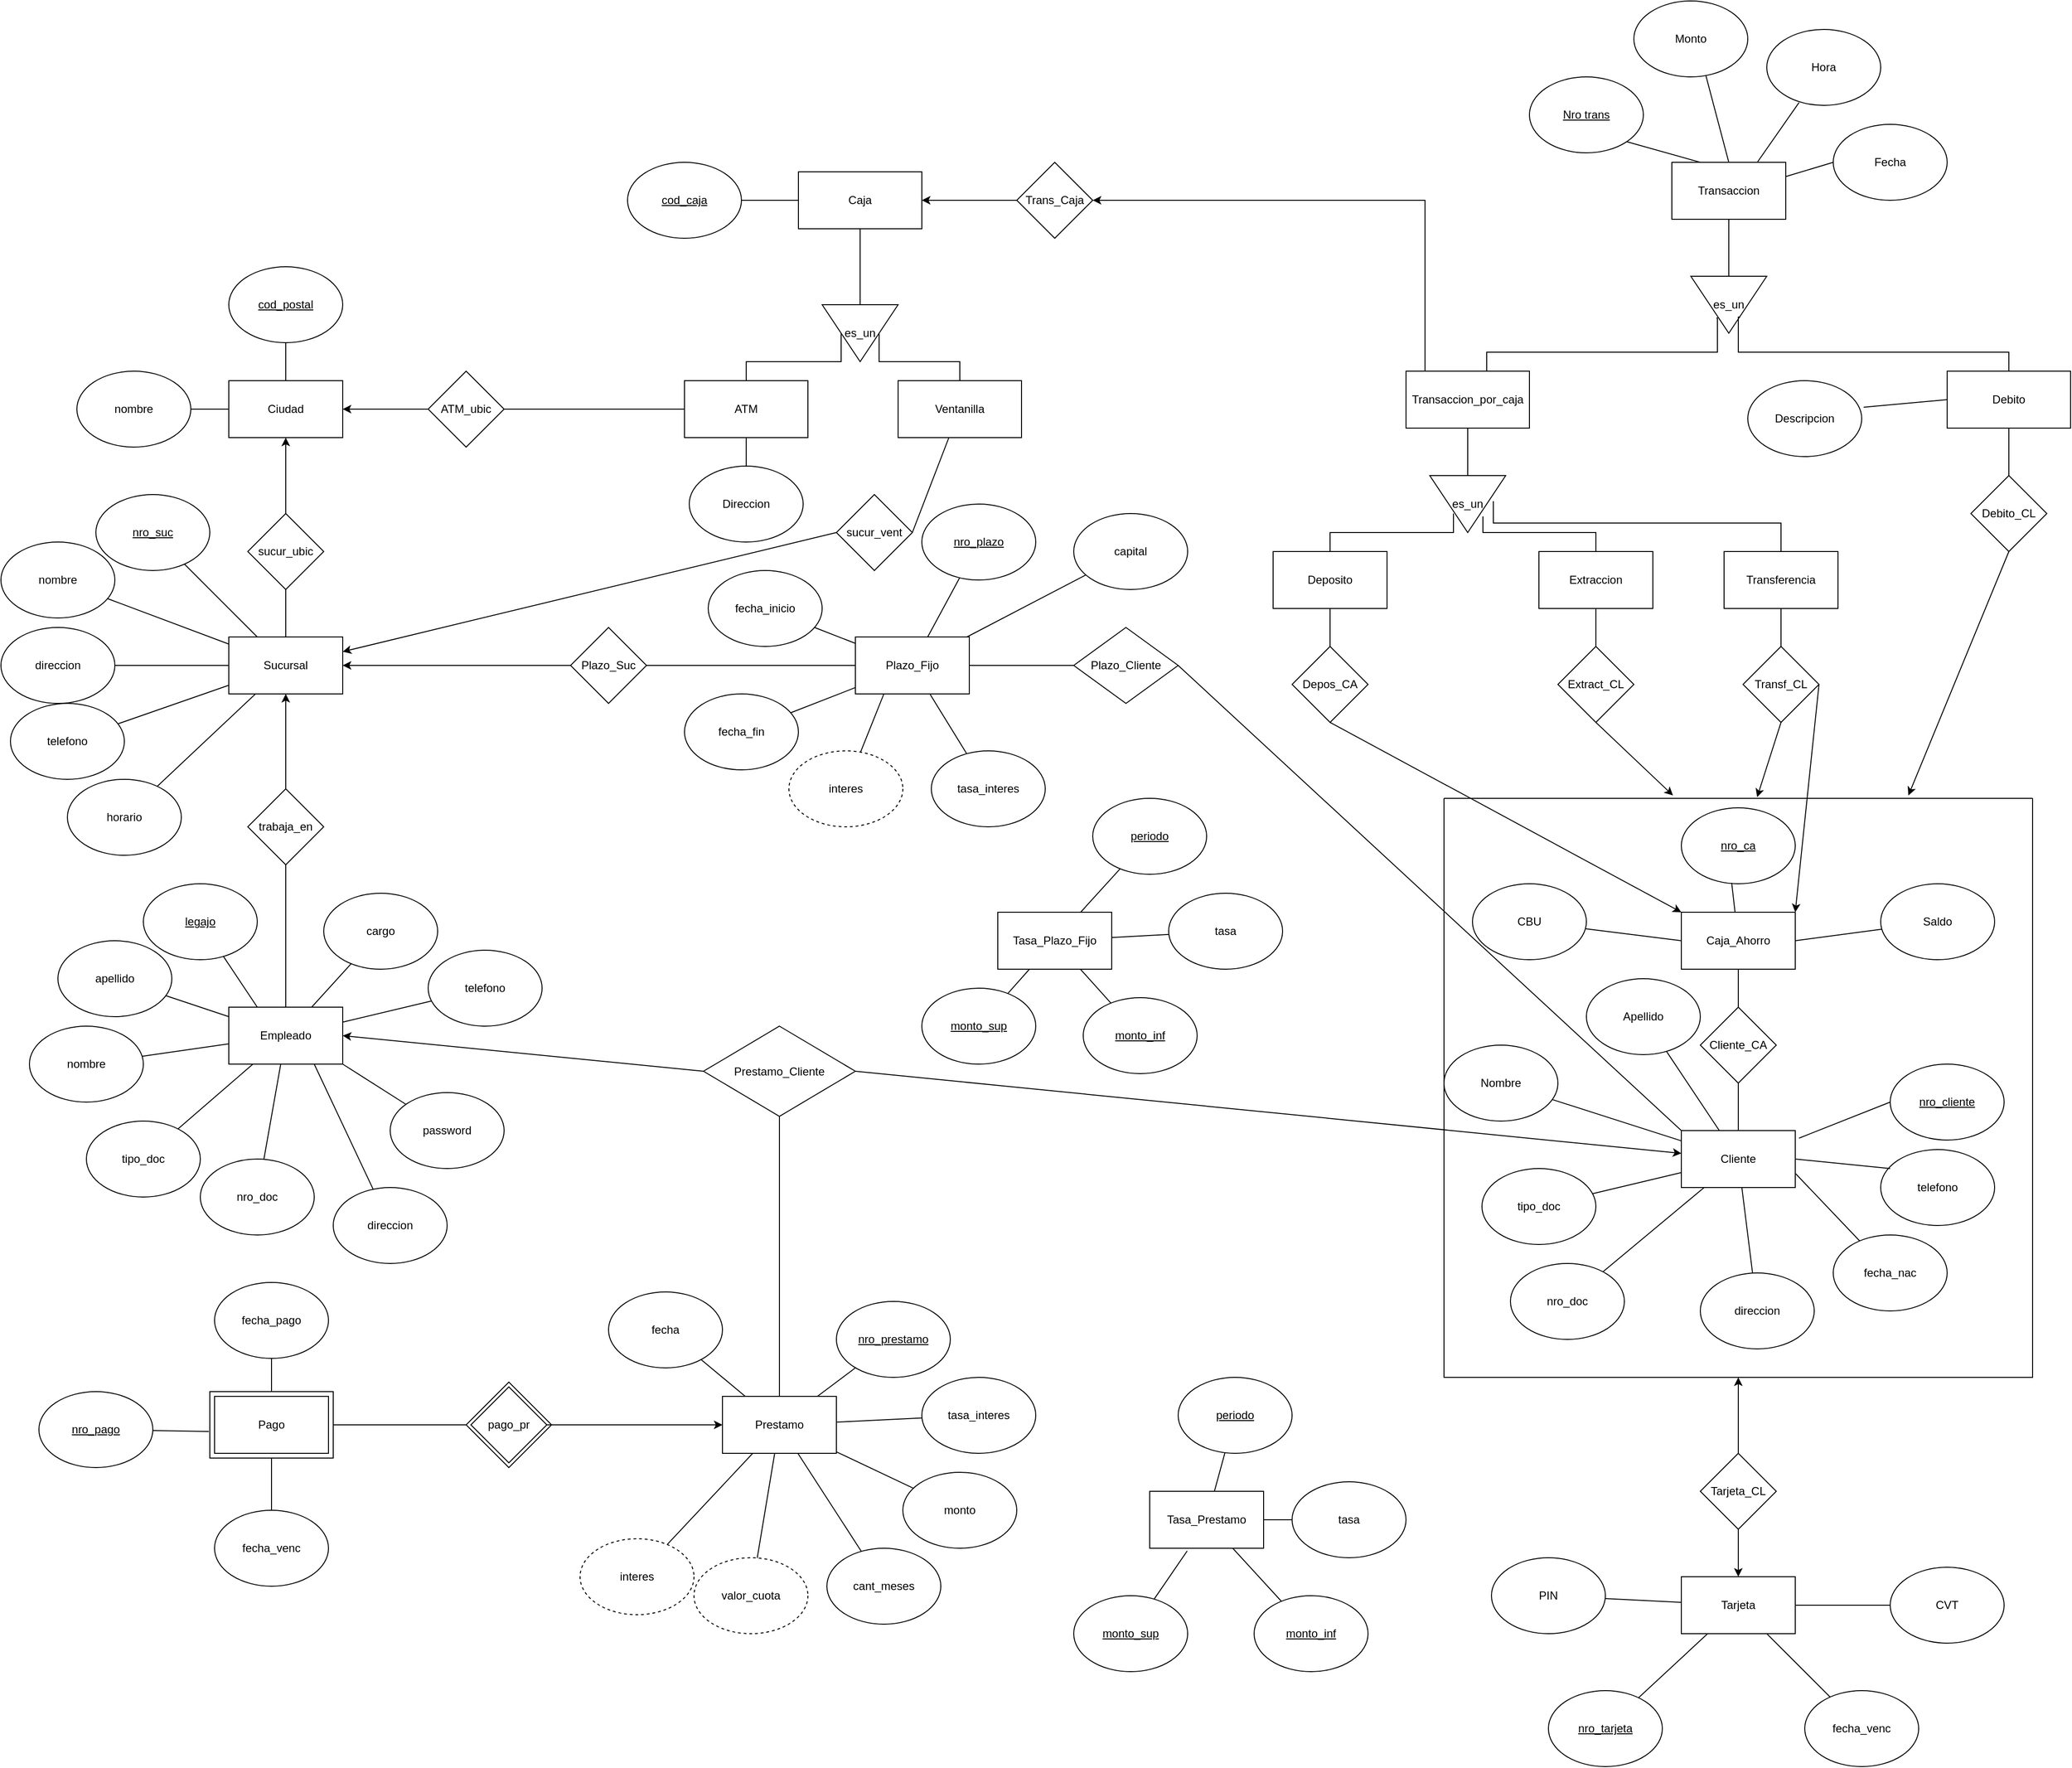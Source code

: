 <mxfile version="24.7.8">
  <diagram name="Página-1" id="h4YsIUtn6Sc1W326wzpE">
    <mxGraphModel dx="3034" dy="844" grid="1" gridSize="10" guides="1" tooltips="1" connect="1" arrows="1" fold="1" page="0" pageScale="1" pageWidth="827" pageHeight="1169" math="0" shadow="0">
      <root>
        <mxCell id="0" />
        <mxCell id="1" parent="0" />
        <mxCell id="TR_eXHZ1_9_16G54Jd4Y-7" style="edgeStyle=orthogonalEdgeStyle;rounded=0;orthogonalLoop=1;jettySize=auto;html=1;entryX=0;entryY=0.5;entryDx=0;entryDy=0;endArrow=none;endFill=0;" parent="1" source="TR_eXHZ1_9_16G54Jd4Y-1" target="TR_eXHZ1_9_16G54Jd4Y-6" edge="1">
          <mxGeometry relative="1" as="geometry" />
        </mxCell>
        <mxCell id="TR_eXHZ1_9_16G54Jd4Y-1" value="Transaccion" style="rounded=0;whiteSpace=wrap;html=1;" parent="1" vertex="1">
          <mxGeometry x="290" y="200" width="120" height="60" as="geometry" />
        </mxCell>
        <mxCell id="TR_eXHZ1_9_16G54Jd4Y-2" value="Monto" style="ellipse;whiteSpace=wrap;html=1;" parent="1" vertex="1">
          <mxGeometry x="250" y="30" width="120" height="80" as="geometry" />
        </mxCell>
        <mxCell id="TR_eXHZ1_9_16G54Jd4Y-3" value="Hora" style="ellipse;whiteSpace=wrap;html=1;" parent="1" vertex="1">
          <mxGeometry x="390" y="60" width="120" height="80" as="geometry" />
        </mxCell>
        <mxCell id="TR_eXHZ1_9_16G54Jd4Y-4" value="Fecha" style="ellipse;whiteSpace=wrap;html=1;" parent="1" vertex="1">
          <mxGeometry x="460" y="160" width="120" height="80" as="geometry" />
        </mxCell>
        <mxCell id="TR_eXHZ1_9_16G54Jd4Y-5" value="&lt;u&gt;Nro trans&lt;/u&gt;" style="ellipse;whiteSpace=wrap;html=1;" parent="1" vertex="1">
          <mxGeometry x="140" y="110" width="120" height="80" as="geometry" />
        </mxCell>
        <mxCell id="TR_eXHZ1_9_16G54Jd4Y-6" value="es_un" style="triangle;whiteSpace=wrap;html=1;direction=south;" parent="1" vertex="1">
          <mxGeometry x="310" y="320" width="80" height="60" as="geometry" />
        </mxCell>
        <mxCell id="TR_eXHZ1_9_16G54Jd4Y-8" value="" style="endArrow=none;html=1;rounded=0;entryX=0;entryY=0.5;entryDx=0;entryDy=0;exitX=1;exitY=0.25;exitDx=0;exitDy=0;" parent="1" source="TR_eXHZ1_9_16G54Jd4Y-1" target="TR_eXHZ1_9_16G54Jd4Y-4" edge="1">
          <mxGeometry width="50" height="50" relative="1" as="geometry">
            <mxPoint x="400" y="220" as="sourcePoint" />
            <mxPoint x="450" y="170" as="targetPoint" />
          </mxGeometry>
        </mxCell>
        <mxCell id="TR_eXHZ1_9_16G54Jd4Y-9" value="" style="endArrow=none;html=1;rounded=0;entryX=0.283;entryY=0.963;entryDx=0;entryDy=0;entryPerimeter=0;exitX=0.75;exitY=0;exitDx=0;exitDy=0;" parent="1" source="TR_eXHZ1_9_16G54Jd4Y-1" target="TR_eXHZ1_9_16G54Jd4Y-3" edge="1">
          <mxGeometry width="50" height="50" relative="1" as="geometry">
            <mxPoint x="410" y="230" as="sourcePoint" />
            <mxPoint x="460" y="180" as="targetPoint" />
          </mxGeometry>
        </mxCell>
        <mxCell id="TR_eXHZ1_9_16G54Jd4Y-10" value="" style="endArrow=none;html=1;rounded=0;entryX=0.633;entryY=0.988;entryDx=0;entryDy=0;entryPerimeter=0;exitX=0.5;exitY=0;exitDx=0;exitDy=0;" parent="1" source="TR_eXHZ1_9_16G54Jd4Y-1" target="TR_eXHZ1_9_16G54Jd4Y-2" edge="1">
          <mxGeometry width="50" height="50" relative="1" as="geometry">
            <mxPoint x="390" y="210" as="sourcePoint" />
            <mxPoint x="434" y="147" as="targetPoint" />
          </mxGeometry>
        </mxCell>
        <mxCell id="TR_eXHZ1_9_16G54Jd4Y-11" value="" style="endArrow=none;html=1;rounded=0;entryX=1;entryY=1;entryDx=0;entryDy=0;exitX=0.25;exitY=0;exitDx=0;exitDy=0;" parent="1" source="TR_eXHZ1_9_16G54Jd4Y-1" target="TR_eXHZ1_9_16G54Jd4Y-5" edge="1">
          <mxGeometry width="50" height="50" relative="1" as="geometry">
            <mxPoint x="400" y="220" as="sourcePoint" />
            <mxPoint x="444" y="157" as="targetPoint" />
          </mxGeometry>
        </mxCell>
        <mxCell id="TR_eXHZ1_9_16G54Jd4Y-24" style="edgeStyle=orthogonalEdgeStyle;rounded=0;orthogonalLoop=1;jettySize=auto;html=1;entryX=0;entryY=0.5;entryDx=0;entryDy=0;endArrow=none;endFill=0;" parent="1" source="TR_eXHZ1_9_16G54Jd4Y-12" target="TR_eXHZ1_9_16G54Jd4Y-23" edge="1">
          <mxGeometry relative="1" as="geometry" />
        </mxCell>
        <mxCell id="TR_eXHZ1_9_16G54Jd4Y-80" style="edgeStyle=orthogonalEdgeStyle;rounded=0;orthogonalLoop=1;jettySize=auto;html=1;entryX=1;entryY=0.5;entryDx=0;entryDy=0;" parent="1" source="TR_eXHZ1_9_16G54Jd4Y-12" target="TR_eXHZ1_9_16G54Jd4Y-79" edge="1">
          <mxGeometry relative="1" as="geometry">
            <mxPoint x="-210" y="240" as="targetPoint" />
            <Array as="points">
              <mxPoint x="30" y="240" />
            </Array>
          </mxGeometry>
        </mxCell>
        <mxCell id="TR_eXHZ1_9_16G54Jd4Y-12" value="Transaccion_por_caja" style="rounded=0;whiteSpace=wrap;html=1;" parent="1" vertex="1">
          <mxGeometry x="10" y="420" width="130" height="60" as="geometry" />
        </mxCell>
        <mxCell id="TR_eXHZ1_9_16G54Jd4Y-19" style="edgeStyle=orthogonalEdgeStyle;rounded=0;orthogonalLoop=1;jettySize=auto;html=1;entryX=0.5;entryY=0;entryDx=0;entryDy=0;endArrow=none;endFill=0;" parent="1" source="TR_eXHZ1_9_16G54Jd4Y-13" target="TR_eXHZ1_9_16G54Jd4Y-18" edge="1">
          <mxGeometry relative="1" as="geometry" />
        </mxCell>
        <mxCell id="TR_eXHZ1_9_16G54Jd4Y-13" value="Debito" style="rounded=0;whiteSpace=wrap;html=1;" parent="1" vertex="1">
          <mxGeometry x="580" y="420" width="130" height="60" as="geometry" />
        </mxCell>
        <mxCell id="TR_eXHZ1_9_16G54Jd4Y-14" style="edgeStyle=orthogonalEdgeStyle;rounded=0;orthogonalLoop=1;jettySize=auto;html=1;endArrow=none;endFill=0;entryX=0.733;entryY=0.663;entryDx=0;entryDy=0;entryPerimeter=0;" parent="1" source="TR_eXHZ1_9_16G54Jd4Y-12" target="TR_eXHZ1_9_16G54Jd4Y-6" edge="1">
          <mxGeometry relative="1" as="geometry">
            <mxPoint x="340" y="370" as="targetPoint" />
            <Array as="points">
              <mxPoint x="95" y="400" />
              <mxPoint x="338" y="400" />
            </Array>
          </mxGeometry>
        </mxCell>
        <mxCell id="TR_eXHZ1_9_16G54Jd4Y-15" style="edgeStyle=orthogonalEdgeStyle;rounded=0;orthogonalLoop=1;jettySize=auto;html=1;endArrow=none;endFill=0;entryX=0.717;entryY=0.35;entryDx=0;entryDy=0;entryPerimeter=0;exitX=0.5;exitY=0;exitDx=0;exitDy=0;" parent="1" source="TR_eXHZ1_9_16G54Jd4Y-13" target="TR_eXHZ1_9_16G54Jd4Y-6" edge="1">
          <mxGeometry relative="1" as="geometry">
            <mxPoint x="105" y="430" as="sourcePoint" />
            <mxPoint x="347" y="374" as="targetPoint" />
            <Array as="points">
              <mxPoint x="645" y="400" />
              <mxPoint x="360" y="400" />
              <mxPoint x="360" y="363" />
            </Array>
          </mxGeometry>
        </mxCell>
        <mxCell id="TR_eXHZ1_9_16G54Jd4Y-16" value="Descripcion" style="ellipse;whiteSpace=wrap;html=1;" parent="1" vertex="1">
          <mxGeometry x="370" y="430" width="120" height="80" as="geometry" />
        </mxCell>
        <mxCell id="TR_eXHZ1_9_16G54Jd4Y-17" value="" style="endArrow=none;html=1;rounded=0;entryX=0;entryY=0.5;entryDx=0;entryDy=0;exitX=1.017;exitY=0.35;exitDx=0;exitDy=0;exitPerimeter=0;" parent="1" source="TR_eXHZ1_9_16G54Jd4Y-16" target="TR_eXHZ1_9_16G54Jd4Y-13" edge="1">
          <mxGeometry width="50" height="50" relative="1" as="geometry">
            <mxPoint x="470" y="225" as="sourcePoint" />
            <mxPoint x="520" y="210" as="targetPoint" />
          </mxGeometry>
        </mxCell>
        <mxCell id="TR_eXHZ1_9_16G54Jd4Y-18" value="Debito_CL" style="rhombus;whiteSpace=wrap;html=1;" parent="1" vertex="1">
          <mxGeometry x="605" y="530" width="80" height="80" as="geometry" />
        </mxCell>
        <mxCell id="TR_eXHZ1_9_16G54Jd4Y-31" style="edgeStyle=orthogonalEdgeStyle;rounded=0;orthogonalLoop=1;jettySize=auto;html=1;entryX=0.5;entryY=0;entryDx=0;entryDy=0;endArrow=none;endFill=0;" parent="1" source="TR_eXHZ1_9_16G54Jd4Y-20" target="TR_eXHZ1_9_16G54Jd4Y-28" edge="1">
          <mxGeometry relative="1" as="geometry" />
        </mxCell>
        <mxCell id="TR_eXHZ1_9_16G54Jd4Y-20" value="Deposito" style="rounded=0;whiteSpace=wrap;html=1;" parent="1" vertex="1">
          <mxGeometry x="-130" y="610" width="120" height="60" as="geometry" />
        </mxCell>
        <mxCell id="TR_eXHZ1_9_16G54Jd4Y-33" style="edgeStyle=orthogonalEdgeStyle;rounded=0;orthogonalLoop=1;jettySize=auto;html=1;entryX=0.5;entryY=0;entryDx=0;entryDy=0;endArrow=none;endFill=0;" parent="1" source="TR_eXHZ1_9_16G54Jd4Y-21" target="TR_eXHZ1_9_16G54Jd4Y-30" edge="1">
          <mxGeometry relative="1" as="geometry" />
        </mxCell>
        <mxCell id="TR_eXHZ1_9_16G54Jd4Y-21" value="Transferencia" style="rounded=0;whiteSpace=wrap;html=1;" parent="1" vertex="1">
          <mxGeometry x="345" y="610" width="120" height="60" as="geometry" />
        </mxCell>
        <mxCell id="TR_eXHZ1_9_16G54Jd4Y-32" style="edgeStyle=orthogonalEdgeStyle;rounded=0;orthogonalLoop=1;jettySize=auto;html=1;entryX=0.5;entryY=0;entryDx=0;entryDy=0;endArrow=none;endFill=0;" parent="1" source="TR_eXHZ1_9_16G54Jd4Y-22" target="TR_eXHZ1_9_16G54Jd4Y-29" edge="1">
          <mxGeometry relative="1" as="geometry" />
        </mxCell>
        <mxCell id="TR_eXHZ1_9_16G54Jd4Y-22" value="Extraccion" style="rounded=0;whiteSpace=wrap;html=1;" parent="1" vertex="1">
          <mxGeometry x="150" y="610" width="120" height="60" as="geometry" />
        </mxCell>
        <mxCell id="TR_eXHZ1_9_16G54Jd4Y-23" value="es_un" style="triangle;whiteSpace=wrap;html=1;direction=south;" parent="1" vertex="1">
          <mxGeometry x="35" y="530" width="80" height="60" as="geometry" />
        </mxCell>
        <mxCell id="TR_eXHZ1_9_16G54Jd4Y-25" style="edgeStyle=orthogonalEdgeStyle;rounded=0;orthogonalLoop=1;jettySize=auto;html=1;entryX=0.667;entryY=0.688;entryDx=0;entryDy=0;entryPerimeter=0;endArrow=none;endFill=0;" parent="1" source="TR_eXHZ1_9_16G54Jd4Y-20" target="TR_eXHZ1_9_16G54Jd4Y-23" edge="1">
          <mxGeometry relative="1" as="geometry">
            <Array as="points">
              <mxPoint x="-70" y="590" />
              <mxPoint x="60" y="590" />
            </Array>
          </mxGeometry>
        </mxCell>
        <mxCell id="TR_eXHZ1_9_16G54Jd4Y-26" style="edgeStyle=orthogonalEdgeStyle;rounded=0;orthogonalLoop=1;jettySize=auto;html=1;entryX=0.717;entryY=0.3;entryDx=0;entryDy=0;entryPerimeter=0;endArrow=none;endFill=0;" parent="1" source="TR_eXHZ1_9_16G54Jd4Y-22" target="TR_eXHZ1_9_16G54Jd4Y-23" edge="1">
          <mxGeometry relative="1" as="geometry">
            <Array as="points">
              <mxPoint x="210" y="590" />
              <mxPoint x="91" y="590" />
            </Array>
          </mxGeometry>
        </mxCell>
        <mxCell id="TR_eXHZ1_9_16G54Jd4Y-27" style="edgeStyle=orthogonalEdgeStyle;rounded=0;orthogonalLoop=1;jettySize=auto;html=1;entryX=0.45;entryY=0.163;entryDx=0;entryDy=0;entryPerimeter=0;endArrow=none;endFill=0;" parent="1" source="TR_eXHZ1_9_16G54Jd4Y-21" target="TR_eXHZ1_9_16G54Jd4Y-23" edge="1">
          <mxGeometry relative="1" as="geometry">
            <Array as="points">
              <mxPoint x="405" y="580" />
              <mxPoint x="102" y="580" />
            </Array>
          </mxGeometry>
        </mxCell>
        <mxCell id="TR_eXHZ1_9_16G54Jd4Y-28" value="Depos_CA" style="rhombus;whiteSpace=wrap;html=1;" parent="1" vertex="1">
          <mxGeometry x="-110" y="710" width="80" height="80" as="geometry" />
        </mxCell>
        <mxCell id="TR_eXHZ1_9_16G54Jd4Y-29" value="Extract_CL" style="rhombus;whiteSpace=wrap;html=1;" parent="1" vertex="1">
          <mxGeometry x="170" y="710" width="80" height="80" as="geometry" />
        </mxCell>
        <mxCell id="TR_eXHZ1_9_16G54Jd4Y-30" value="Transf_CL" style="rhombus;whiteSpace=wrap;html=1;" parent="1" vertex="1">
          <mxGeometry x="365" y="710" width="80" height="80" as="geometry" />
        </mxCell>
        <mxCell id="TR_eXHZ1_9_16G54Jd4Y-68" style="edgeStyle=orthogonalEdgeStyle;rounded=0;orthogonalLoop=1;jettySize=auto;html=1;exitX=0.5;exitY=0;exitDx=0;exitDy=0;" parent="1" source="TR_eXHZ1_9_16G54Jd4Y-66" target="TR_eXHZ1_9_16G54Jd4Y-34" edge="1">
          <mxGeometry relative="1" as="geometry" />
        </mxCell>
        <mxCell id="TR_eXHZ1_9_16G54Jd4Y-34" value="" style="swimlane;startSize=0;" parent="1" vertex="1">
          <mxGeometry x="50" y="870" width="620" height="610" as="geometry" />
        </mxCell>
        <mxCell id="TR_eXHZ1_9_16G54Jd4Y-44" value="" style="edgeStyle=orthogonalEdgeStyle;rounded=0;orthogonalLoop=1;jettySize=auto;html=1;endArrow=none;endFill=0;" parent="TR_eXHZ1_9_16G54Jd4Y-34" source="TR_eXHZ1_9_16G54Jd4Y-35" target="TR_eXHZ1_9_16G54Jd4Y-42" edge="1">
          <mxGeometry relative="1" as="geometry" />
        </mxCell>
        <mxCell id="TR_eXHZ1_9_16G54Jd4Y-35" value="Caja_Ahorro" style="rounded=0;whiteSpace=wrap;html=1;" parent="TR_eXHZ1_9_16G54Jd4Y-34" vertex="1">
          <mxGeometry x="250" y="120" width="120" height="60" as="geometry" />
        </mxCell>
        <mxCell id="TR_eXHZ1_9_16G54Jd4Y-36" value="CBU" style="ellipse;whiteSpace=wrap;html=1;" parent="TR_eXHZ1_9_16G54Jd4Y-34" vertex="1">
          <mxGeometry x="30" y="90" width="120" height="80" as="geometry" />
        </mxCell>
        <mxCell id="TR_eXHZ1_9_16G54Jd4Y-37" value="Saldo" style="ellipse;whiteSpace=wrap;html=1;" parent="TR_eXHZ1_9_16G54Jd4Y-34" vertex="1">
          <mxGeometry x="460" y="90" width="120" height="80" as="geometry" />
        </mxCell>
        <mxCell id="TR_eXHZ1_9_16G54Jd4Y-38" value="&lt;u&gt;nro_ca&lt;/u&gt;" style="ellipse;whiteSpace=wrap;html=1;" parent="TR_eXHZ1_9_16G54Jd4Y-34" vertex="1">
          <mxGeometry x="250" y="10" width="120" height="80" as="geometry" />
        </mxCell>
        <mxCell id="TR_eXHZ1_9_16G54Jd4Y-39" value="" style="endArrow=none;html=1;rounded=0;entryX=0;entryY=0.5;entryDx=0;entryDy=0;" parent="TR_eXHZ1_9_16G54Jd4Y-34" source="TR_eXHZ1_9_16G54Jd4Y-36" target="TR_eXHZ1_9_16G54Jd4Y-35" edge="1">
          <mxGeometry width="50" height="50" relative="1" as="geometry">
            <mxPoint x="110" y="170" as="sourcePoint" />
            <mxPoint x="160" y="120" as="targetPoint" />
          </mxGeometry>
        </mxCell>
        <mxCell id="TR_eXHZ1_9_16G54Jd4Y-40" value="" style="endArrow=none;html=1;rounded=0;entryX=1;entryY=0.5;entryDx=0;entryDy=0;" parent="TR_eXHZ1_9_16G54Jd4Y-34" source="TR_eXHZ1_9_16G54Jd4Y-37" target="TR_eXHZ1_9_16G54Jd4Y-35" edge="1">
          <mxGeometry width="50" height="50" relative="1" as="geometry">
            <mxPoint x="159" y="147" as="sourcePoint" />
            <mxPoint x="260" y="160" as="targetPoint" />
          </mxGeometry>
        </mxCell>
        <mxCell id="TR_eXHZ1_9_16G54Jd4Y-41" value="" style="endArrow=none;html=1;rounded=0;exitX=0.442;exitY=0.988;exitDx=0;exitDy=0;exitPerimeter=0;" parent="TR_eXHZ1_9_16G54Jd4Y-34" source="TR_eXHZ1_9_16G54Jd4Y-38" target="TR_eXHZ1_9_16G54Jd4Y-35" edge="1">
          <mxGeometry width="50" height="50" relative="1" as="geometry">
            <mxPoint x="471" y="148" as="sourcePoint" />
            <mxPoint x="380" y="160" as="targetPoint" />
          </mxGeometry>
        </mxCell>
        <mxCell id="TR_eXHZ1_9_16G54Jd4Y-65" style="edgeStyle=orthogonalEdgeStyle;rounded=0;orthogonalLoop=1;jettySize=auto;html=1;entryX=0.5;entryY=0;entryDx=0;entryDy=0;endArrow=none;endFill=0;" parent="TR_eXHZ1_9_16G54Jd4Y-34" source="TR_eXHZ1_9_16G54Jd4Y-42" target="TR_eXHZ1_9_16G54Jd4Y-45" edge="1">
          <mxGeometry relative="1" as="geometry" />
        </mxCell>
        <mxCell id="TR_eXHZ1_9_16G54Jd4Y-42" value="Cliente_CA" style="rhombus;whiteSpace=wrap;html=1;" parent="TR_eXHZ1_9_16G54Jd4Y-34" vertex="1">
          <mxGeometry x="270" y="220" width="80" height="80" as="geometry" />
        </mxCell>
        <mxCell id="TR_eXHZ1_9_16G54Jd4Y-45" value="Cliente" style="rounded=0;whiteSpace=wrap;html=1;" parent="TR_eXHZ1_9_16G54Jd4Y-34" vertex="1">
          <mxGeometry x="250" y="350" width="120" height="60" as="geometry" />
        </mxCell>
        <mxCell id="TR_eXHZ1_9_16G54Jd4Y-46" value="Apellido" style="ellipse;whiteSpace=wrap;html=1;" parent="TR_eXHZ1_9_16G54Jd4Y-34" vertex="1">
          <mxGeometry x="150" y="190" width="120" height="80" as="geometry" />
        </mxCell>
        <mxCell id="TR_eXHZ1_9_16G54Jd4Y-47" value="Nombre" style="ellipse;whiteSpace=wrap;html=1;" parent="TR_eXHZ1_9_16G54Jd4Y-34" vertex="1">
          <mxGeometry y="260" width="120" height="80" as="geometry" />
        </mxCell>
        <mxCell id="TR_eXHZ1_9_16G54Jd4Y-48" value="tipo_doc" style="ellipse;whiteSpace=wrap;html=1;" parent="TR_eXHZ1_9_16G54Jd4Y-34" vertex="1">
          <mxGeometry x="40" y="390" width="120" height="80" as="geometry" />
        </mxCell>
        <mxCell id="TR_eXHZ1_9_16G54Jd4Y-49" value="nro_doc" style="ellipse;whiteSpace=wrap;html=1;" parent="TR_eXHZ1_9_16G54Jd4Y-34" vertex="1">
          <mxGeometry x="70" y="490" width="120" height="80" as="geometry" />
        </mxCell>
        <mxCell id="TR_eXHZ1_9_16G54Jd4Y-50" value="direccion" style="ellipse;whiteSpace=wrap;html=1;" parent="TR_eXHZ1_9_16G54Jd4Y-34" vertex="1">
          <mxGeometry x="270" y="500" width="120" height="80" as="geometry" />
        </mxCell>
        <mxCell id="TR_eXHZ1_9_16G54Jd4Y-51" value="fecha_nac" style="ellipse;whiteSpace=wrap;html=1;" parent="TR_eXHZ1_9_16G54Jd4Y-34" vertex="1">
          <mxGeometry x="410" y="460" width="120" height="80" as="geometry" />
        </mxCell>
        <mxCell id="TR_eXHZ1_9_16G54Jd4Y-52" value="telefono" style="ellipse;whiteSpace=wrap;html=1;" parent="TR_eXHZ1_9_16G54Jd4Y-34" vertex="1">
          <mxGeometry x="460" y="370" width="120" height="80" as="geometry" />
        </mxCell>
        <mxCell id="TR_eXHZ1_9_16G54Jd4Y-53" value="&lt;u&gt;nro_cliente&lt;/u&gt;" style="ellipse;whiteSpace=wrap;html=1;" parent="TR_eXHZ1_9_16G54Jd4Y-34" vertex="1">
          <mxGeometry x="470" y="280" width="120" height="80" as="geometry" />
        </mxCell>
        <mxCell id="TR_eXHZ1_9_16G54Jd4Y-54" value="" style="endArrow=none;html=1;rounded=0;entryX=0;entryY=0.5;entryDx=0;entryDy=0;exitX=1.033;exitY=0.133;exitDx=0;exitDy=0;exitPerimeter=0;" parent="TR_eXHZ1_9_16G54Jd4Y-34" source="TR_eXHZ1_9_16G54Jd4Y-45" target="TR_eXHZ1_9_16G54Jd4Y-53" edge="1">
          <mxGeometry width="50" height="50" relative="1" as="geometry">
            <mxPoint x="390" y="360" as="sourcePoint" />
            <mxPoint x="440" y="310" as="targetPoint" />
          </mxGeometry>
        </mxCell>
        <mxCell id="TR_eXHZ1_9_16G54Jd4Y-55" value="" style="endArrow=none;html=1;rounded=0;entryX=0.083;entryY=0.25;entryDx=0;entryDy=0;entryPerimeter=0;exitX=1;exitY=0.5;exitDx=0;exitDy=0;" parent="TR_eXHZ1_9_16G54Jd4Y-34" source="TR_eXHZ1_9_16G54Jd4Y-45" target="TR_eXHZ1_9_16G54Jd4Y-52" edge="1">
          <mxGeometry width="50" height="50" relative="1" as="geometry">
            <mxPoint x="400" y="370" as="sourcePoint" />
            <mxPoint x="450" y="320" as="targetPoint" />
          </mxGeometry>
        </mxCell>
        <mxCell id="TR_eXHZ1_9_16G54Jd4Y-56" value="" style="endArrow=none;html=1;rounded=0;exitX=1;exitY=0.75;exitDx=0;exitDy=0;" parent="TR_eXHZ1_9_16G54Jd4Y-34" source="TR_eXHZ1_9_16G54Jd4Y-45" target="TR_eXHZ1_9_16G54Jd4Y-51" edge="1">
          <mxGeometry width="50" height="50" relative="1" as="geometry">
            <mxPoint x="410" y="380" as="sourcePoint" />
            <mxPoint x="460" y="330" as="targetPoint" />
          </mxGeometry>
        </mxCell>
        <mxCell id="TR_eXHZ1_9_16G54Jd4Y-57" value="" style="endArrow=none;html=1;rounded=0;" parent="TR_eXHZ1_9_16G54Jd4Y-34" source="TR_eXHZ1_9_16G54Jd4Y-45" target="TR_eXHZ1_9_16G54Jd4Y-50" edge="1">
          <mxGeometry width="50" height="50" relative="1" as="geometry">
            <mxPoint x="380" y="405" as="sourcePoint" />
            <mxPoint x="448" y="476" as="targetPoint" />
          </mxGeometry>
        </mxCell>
        <mxCell id="TR_eXHZ1_9_16G54Jd4Y-58" value="" style="endArrow=none;html=1;rounded=0;" parent="TR_eXHZ1_9_16G54Jd4Y-34" source="TR_eXHZ1_9_16G54Jd4Y-45" target="TR_eXHZ1_9_16G54Jd4Y-49" edge="1">
          <mxGeometry width="50" height="50" relative="1" as="geometry">
            <mxPoint x="324" y="420" as="sourcePoint" />
            <mxPoint x="335" y="510" as="targetPoint" />
          </mxGeometry>
        </mxCell>
        <mxCell id="TR_eXHZ1_9_16G54Jd4Y-59" value="" style="endArrow=none;html=1;rounded=0;" parent="TR_eXHZ1_9_16G54Jd4Y-34" source="TR_eXHZ1_9_16G54Jd4Y-45" target="TR_eXHZ1_9_16G54Jd4Y-48" edge="1">
          <mxGeometry width="50" height="50" relative="1" as="geometry">
            <mxPoint x="284" y="420" as="sourcePoint" />
            <mxPoint x="177" y="509" as="targetPoint" />
          </mxGeometry>
        </mxCell>
        <mxCell id="TR_eXHZ1_9_16G54Jd4Y-60" value="" style="endArrow=none;html=1;rounded=0;" parent="TR_eXHZ1_9_16G54Jd4Y-34" source="TR_eXHZ1_9_16G54Jd4Y-45" target="TR_eXHZ1_9_16G54Jd4Y-47" edge="1">
          <mxGeometry width="50" height="50" relative="1" as="geometry">
            <mxPoint x="260" y="404" as="sourcePoint" />
            <mxPoint x="167" y="427" as="targetPoint" />
          </mxGeometry>
        </mxCell>
        <mxCell id="TR_eXHZ1_9_16G54Jd4Y-144" value="" style="endArrow=none;html=1;rounded=0;" parent="TR_eXHZ1_9_16G54Jd4Y-34" source="TR_eXHZ1_9_16G54Jd4Y-45" target="TR_eXHZ1_9_16G54Jd4Y-46" edge="1">
          <mxGeometry width="50" height="50" relative="1" as="geometry">
            <mxPoint x="230" y="340" as="sourcePoint" />
            <mxPoint x="280" y="290" as="targetPoint" />
          </mxGeometry>
        </mxCell>
        <mxCell id="TR_eXHZ1_9_16G54Jd4Y-61" value="" style="endArrow=classic;html=1;rounded=0;entryX=0.789;entryY=-0.005;entryDx=0;entryDy=0;entryPerimeter=0;exitX=0.5;exitY=1;exitDx=0;exitDy=0;" parent="1" source="TR_eXHZ1_9_16G54Jd4Y-18" target="TR_eXHZ1_9_16G54Jd4Y-34" edge="1">
          <mxGeometry width="50" height="50" relative="1" as="geometry">
            <mxPoint x="570" y="730" as="sourcePoint" />
            <mxPoint x="620" y="680" as="targetPoint" />
          </mxGeometry>
        </mxCell>
        <mxCell id="TR_eXHZ1_9_16G54Jd4Y-62" value="" style="endArrow=classic;html=1;rounded=0;entryX=0.389;entryY=-0.005;entryDx=0;entryDy=0;entryPerimeter=0;exitX=0.5;exitY=1;exitDx=0;exitDy=0;" parent="1" source="TR_eXHZ1_9_16G54Jd4Y-29" target="TR_eXHZ1_9_16G54Jd4Y-34" edge="1">
          <mxGeometry width="50" height="50" relative="1" as="geometry">
            <mxPoint x="280" y="820" as="sourcePoint" />
            <mxPoint x="330" y="770" as="targetPoint" />
          </mxGeometry>
        </mxCell>
        <mxCell id="TR_eXHZ1_9_16G54Jd4Y-63" value="" style="endArrow=classic;html=1;rounded=0;entryX=0.532;entryY=-0.002;entryDx=0;entryDy=0;entryPerimeter=0;exitX=0.5;exitY=1;exitDx=0;exitDy=0;" parent="1" source="TR_eXHZ1_9_16G54Jd4Y-30" target="TR_eXHZ1_9_16G54Jd4Y-34" edge="1">
          <mxGeometry width="50" height="50" relative="1" as="geometry">
            <mxPoint x="220" y="800" as="sourcePoint" />
            <mxPoint x="301" y="877" as="targetPoint" />
          </mxGeometry>
        </mxCell>
        <mxCell id="TR_eXHZ1_9_16G54Jd4Y-64" value="" style="endArrow=classic;html=1;rounded=0;entryX=0;entryY=0;entryDx=0;entryDy=0;exitX=0.5;exitY=1;exitDx=0;exitDy=0;" parent="1" source="TR_eXHZ1_9_16G54Jd4Y-28" target="TR_eXHZ1_9_16G54Jd4Y-35" edge="1">
          <mxGeometry width="50" height="50" relative="1" as="geometry">
            <mxPoint x="220" y="800" as="sourcePoint" />
            <mxPoint x="301" y="877" as="targetPoint" />
          </mxGeometry>
        </mxCell>
        <mxCell id="TR_eXHZ1_9_16G54Jd4Y-70" style="edgeStyle=orthogonalEdgeStyle;rounded=0;orthogonalLoop=1;jettySize=auto;html=1;entryX=0.5;entryY=0;entryDx=0;entryDy=0;" parent="1" source="TR_eXHZ1_9_16G54Jd4Y-66" target="TR_eXHZ1_9_16G54Jd4Y-67" edge="1">
          <mxGeometry relative="1" as="geometry" />
        </mxCell>
        <mxCell id="TR_eXHZ1_9_16G54Jd4Y-66" value="Tarjeta_CL" style="rhombus;whiteSpace=wrap;html=1;" parent="1" vertex="1">
          <mxGeometry x="320" y="1560" width="80" height="80" as="geometry" />
        </mxCell>
        <mxCell id="TR_eXHZ1_9_16G54Jd4Y-67" value="Tarjeta" style="rounded=0;whiteSpace=wrap;html=1;" parent="1" vertex="1">
          <mxGeometry x="300" y="1690" width="120" height="60" as="geometry" />
        </mxCell>
        <mxCell id="TR_eXHZ1_9_16G54Jd4Y-71" value="PIN" style="ellipse;whiteSpace=wrap;html=1;" parent="1" vertex="1">
          <mxGeometry x="100" y="1670" width="120" height="80" as="geometry" />
        </mxCell>
        <mxCell id="TR_eXHZ1_9_16G54Jd4Y-72" value="CVT" style="ellipse;whiteSpace=wrap;html=1;" parent="1" vertex="1">
          <mxGeometry x="520" y="1680" width="120" height="80" as="geometry" />
        </mxCell>
        <mxCell id="TR_eXHZ1_9_16G54Jd4Y-73" value="&lt;u&gt;nro_tarjeta&lt;/u&gt;" style="ellipse;whiteSpace=wrap;html=1;" parent="1" vertex="1">
          <mxGeometry x="160" y="1810" width="120" height="80" as="geometry" />
        </mxCell>
        <mxCell id="TR_eXHZ1_9_16G54Jd4Y-74" value="fecha_venc" style="ellipse;whiteSpace=wrap;html=1;" parent="1" vertex="1">
          <mxGeometry x="430" y="1810" width="120" height="80" as="geometry" />
        </mxCell>
        <mxCell id="TR_eXHZ1_9_16G54Jd4Y-75" value="" style="endArrow=none;html=1;rounded=0;" parent="1" source="TR_eXHZ1_9_16G54Jd4Y-71" target="TR_eXHZ1_9_16G54Jd4Y-67" edge="1">
          <mxGeometry width="50" height="50" relative="1" as="geometry">
            <mxPoint x="230" y="1750" as="sourcePoint" />
            <mxPoint x="280" y="1700" as="targetPoint" />
          </mxGeometry>
        </mxCell>
        <mxCell id="TR_eXHZ1_9_16G54Jd4Y-76" value="" style="endArrow=none;html=1;rounded=0;" parent="1" source="TR_eXHZ1_9_16G54Jd4Y-73" target="TR_eXHZ1_9_16G54Jd4Y-67" edge="1">
          <mxGeometry width="50" height="50" relative="1" as="geometry">
            <mxPoint x="230" y="1723" as="sourcePoint" />
            <mxPoint x="310" y="1727" as="targetPoint" />
          </mxGeometry>
        </mxCell>
        <mxCell id="TR_eXHZ1_9_16G54Jd4Y-77" value="" style="endArrow=none;html=1;rounded=0;" parent="1" source="TR_eXHZ1_9_16G54Jd4Y-67" target="TR_eXHZ1_9_16G54Jd4Y-74" edge="1">
          <mxGeometry width="50" height="50" relative="1" as="geometry">
            <mxPoint x="265" y="1827" as="sourcePoint" />
            <mxPoint x="338" y="1760" as="targetPoint" />
          </mxGeometry>
        </mxCell>
        <mxCell id="TR_eXHZ1_9_16G54Jd4Y-78" value="" style="endArrow=none;html=1;rounded=0;" parent="1" source="TR_eXHZ1_9_16G54Jd4Y-67" target="TR_eXHZ1_9_16G54Jd4Y-72" edge="1">
          <mxGeometry width="50" height="50" relative="1" as="geometry">
            <mxPoint x="400" y="1760" as="sourcePoint" />
            <mxPoint x="467" y="1827" as="targetPoint" />
          </mxGeometry>
        </mxCell>
        <mxCell id="TR_eXHZ1_9_16G54Jd4Y-82" style="edgeStyle=orthogonalEdgeStyle;rounded=0;orthogonalLoop=1;jettySize=auto;html=1;entryX=1;entryY=0.5;entryDx=0;entryDy=0;" parent="1" source="TR_eXHZ1_9_16G54Jd4Y-79" target="TR_eXHZ1_9_16G54Jd4Y-81" edge="1">
          <mxGeometry relative="1" as="geometry">
            <mxPoint x="-490" y="240" as="targetPoint" />
          </mxGeometry>
        </mxCell>
        <mxCell id="TR_eXHZ1_9_16G54Jd4Y-79" value="Trans_Caja" style="rhombus;whiteSpace=wrap;html=1;" parent="1" vertex="1">
          <mxGeometry x="-400" y="200" width="80" height="80" as="geometry" />
        </mxCell>
        <mxCell id="TR_eXHZ1_9_16G54Jd4Y-86" style="edgeStyle=orthogonalEdgeStyle;rounded=0;orthogonalLoop=1;jettySize=auto;html=1;entryX=0;entryY=0.5;entryDx=0;entryDy=0;endArrow=none;endFill=0;" parent="1" source="TR_eXHZ1_9_16G54Jd4Y-81" target="TR_eXHZ1_9_16G54Jd4Y-85" edge="1">
          <mxGeometry relative="1" as="geometry" />
        </mxCell>
        <mxCell id="TR_eXHZ1_9_16G54Jd4Y-81" value="Caja" style="rounded=0;whiteSpace=wrap;html=1;" parent="1" vertex="1">
          <mxGeometry x="-630" y="210" width="130" height="60" as="geometry" />
        </mxCell>
        <mxCell id="TR_eXHZ1_9_16G54Jd4Y-83" value="&lt;u&gt;cod_caja&lt;/u&gt;" style="ellipse;whiteSpace=wrap;html=1;" parent="1" vertex="1">
          <mxGeometry x="-810" y="200" width="120" height="80" as="geometry" />
        </mxCell>
        <mxCell id="TR_eXHZ1_9_16G54Jd4Y-84" value="" style="endArrow=none;html=1;rounded=0;" parent="1" source="TR_eXHZ1_9_16G54Jd4Y-83" target="TR_eXHZ1_9_16G54Jd4Y-81" edge="1">
          <mxGeometry width="50" height="50" relative="1" as="geometry">
            <mxPoint x="-720" y="300" as="sourcePoint" />
            <mxPoint x="-670" y="250" as="targetPoint" />
          </mxGeometry>
        </mxCell>
        <mxCell id="TR_eXHZ1_9_16G54Jd4Y-85" value="es_un" style="triangle;whiteSpace=wrap;html=1;direction=south;" parent="1" vertex="1">
          <mxGeometry x="-605" y="350" width="80" height="60" as="geometry" />
        </mxCell>
        <mxCell id="TR_eXHZ1_9_16G54Jd4Y-89" style="edgeStyle=orthogonalEdgeStyle;rounded=0;orthogonalLoop=1;jettySize=auto;html=1;entryX=0.5;entryY=1;entryDx=0;entryDy=0;endArrow=none;endFill=0;" parent="1" source="TR_eXHZ1_9_16G54Jd4Y-87" target="TR_eXHZ1_9_16G54Jd4Y-85" edge="1">
          <mxGeometry relative="1" as="geometry">
            <Array as="points">
              <mxPoint x="-685" y="410" />
              <mxPoint x="-585" y="410" />
            </Array>
          </mxGeometry>
        </mxCell>
        <mxCell id="TR_eXHZ1_9_16G54Jd4Y-87" value="ATM" style="rounded=0;whiteSpace=wrap;html=1;" parent="1" vertex="1">
          <mxGeometry x="-750" y="430" width="130" height="60" as="geometry" />
        </mxCell>
        <mxCell id="TR_eXHZ1_9_16G54Jd4Y-90" style="edgeStyle=orthogonalEdgeStyle;rounded=0;orthogonalLoop=1;jettySize=auto;html=1;entryX=0.5;entryY=0;entryDx=0;entryDy=0;endArrow=none;endFill=0;" parent="1" source="TR_eXHZ1_9_16G54Jd4Y-88" target="TR_eXHZ1_9_16G54Jd4Y-85" edge="1">
          <mxGeometry relative="1" as="geometry" />
        </mxCell>
        <mxCell id="TR_eXHZ1_9_16G54Jd4Y-88" value="Ventanilla" style="rounded=0;whiteSpace=wrap;html=1;" parent="1" vertex="1">
          <mxGeometry x="-525" y="430" width="130" height="60" as="geometry" />
        </mxCell>
        <mxCell id="TR_eXHZ1_9_16G54Jd4Y-91" value="Direccion" style="ellipse;whiteSpace=wrap;html=1;" parent="1" vertex="1">
          <mxGeometry x="-745" y="520" width="120" height="80" as="geometry" />
        </mxCell>
        <mxCell id="TR_eXHZ1_9_16G54Jd4Y-92" value="" style="endArrow=none;html=1;rounded=0;" parent="1" source="TR_eXHZ1_9_16G54Jd4Y-91" target="TR_eXHZ1_9_16G54Jd4Y-87" edge="1">
          <mxGeometry width="50" height="50" relative="1" as="geometry">
            <mxPoint x="-840" y="560" as="sourcePoint" />
            <mxPoint x="-790" y="510" as="targetPoint" />
          </mxGeometry>
        </mxCell>
        <mxCell id="TR_eXHZ1_9_16G54Jd4Y-94" style="edgeStyle=orthogonalEdgeStyle;rounded=0;orthogonalLoop=1;jettySize=auto;html=1;endArrow=none;endFill=0;" parent="1" source="TR_eXHZ1_9_16G54Jd4Y-93" target="TR_eXHZ1_9_16G54Jd4Y-87" edge="1">
          <mxGeometry relative="1" as="geometry" />
        </mxCell>
        <mxCell id="TR_eXHZ1_9_16G54Jd4Y-93" value="ATM_ubic" style="rhombus;whiteSpace=wrap;html=1;" parent="1" vertex="1">
          <mxGeometry x="-1020" y="420" width="80" height="80" as="geometry" />
        </mxCell>
        <mxCell id="TR_eXHZ1_9_16G54Jd4Y-97" style="edgeStyle=orthogonalEdgeStyle;rounded=0;orthogonalLoop=1;jettySize=auto;html=1;exitX=0;exitY=0.5;exitDx=0;exitDy=0;" parent="1" source="TR_eXHZ1_9_16G54Jd4Y-93" target="TR_eXHZ1_9_16G54Jd4Y-95" edge="1">
          <mxGeometry relative="1" as="geometry" />
        </mxCell>
        <mxCell id="TR_eXHZ1_9_16G54Jd4Y-104" style="edgeStyle=orthogonalEdgeStyle;rounded=0;orthogonalLoop=1;jettySize=auto;html=1;exitX=0.5;exitY=0;exitDx=0;exitDy=0;" parent="1" source="TR_eXHZ1_9_16G54Jd4Y-103" target="TR_eXHZ1_9_16G54Jd4Y-95" edge="1">
          <mxGeometry relative="1" as="geometry" />
        </mxCell>
        <mxCell id="TR_eXHZ1_9_16G54Jd4Y-95" value="Ciudad" style="rounded=0;whiteSpace=wrap;html=1;" parent="1" vertex="1">
          <mxGeometry x="-1230" y="430" width="120" height="60" as="geometry" />
        </mxCell>
        <mxCell id="TR_eXHZ1_9_16G54Jd4Y-98" value="&lt;u&gt;cod_postal&lt;/u&gt;" style="ellipse;whiteSpace=wrap;html=1;" parent="1" vertex="1">
          <mxGeometry x="-1230" y="310" width="120" height="80" as="geometry" />
        </mxCell>
        <mxCell id="TR_eXHZ1_9_16G54Jd4Y-99" value="nombre" style="ellipse;whiteSpace=wrap;html=1;" parent="1" vertex="1">
          <mxGeometry x="-1390" y="420" width="120" height="80" as="geometry" />
        </mxCell>
        <mxCell id="TR_eXHZ1_9_16G54Jd4Y-101" value="" style="endArrow=none;html=1;rounded=0;" parent="1" source="TR_eXHZ1_9_16G54Jd4Y-95" target="TR_eXHZ1_9_16G54Jd4Y-98" edge="1">
          <mxGeometry width="50" height="50" relative="1" as="geometry">
            <mxPoint x="-1190" y="480" as="sourcePoint" />
            <mxPoint x="-1140" y="430" as="targetPoint" />
          </mxGeometry>
        </mxCell>
        <mxCell id="TR_eXHZ1_9_16G54Jd4Y-102" value="" style="endArrow=none;html=1;rounded=0;" parent="1" source="TR_eXHZ1_9_16G54Jd4Y-95" target="TR_eXHZ1_9_16G54Jd4Y-99" edge="1">
          <mxGeometry width="50" height="50" relative="1" as="geometry">
            <mxPoint x="-1160" y="440" as="sourcePoint" />
            <mxPoint x="-1160" y="400" as="targetPoint" />
          </mxGeometry>
        </mxCell>
        <mxCell id="TR_eXHZ1_9_16G54Jd4Y-106" style="edgeStyle=orthogonalEdgeStyle;rounded=0;orthogonalLoop=1;jettySize=auto;html=1;entryX=0.5;entryY=0;entryDx=0;entryDy=0;endArrow=none;endFill=0;" parent="1" source="TR_eXHZ1_9_16G54Jd4Y-103" target="TR_eXHZ1_9_16G54Jd4Y-105" edge="1">
          <mxGeometry relative="1" as="geometry" />
        </mxCell>
        <mxCell id="TR_eXHZ1_9_16G54Jd4Y-103" value="sucur_ubic" style="rhombus;whiteSpace=wrap;html=1;" parent="1" vertex="1">
          <mxGeometry x="-1210" y="570" width="80" height="80" as="geometry" />
        </mxCell>
        <mxCell id="TR_eXHZ1_9_16G54Jd4Y-118" style="edgeStyle=orthogonalEdgeStyle;rounded=0;orthogonalLoop=1;jettySize=auto;html=1;exitX=0.5;exitY=0;exitDx=0;exitDy=0;" parent="1" source="TR_eXHZ1_9_16G54Jd4Y-117" target="TR_eXHZ1_9_16G54Jd4Y-105" edge="1">
          <mxGeometry relative="1" as="geometry" />
        </mxCell>
        <mxCell id="TR_eXHZ1_9_16G54Jd4Y-105" value="Sucursal" style="rounded=0;whiteSpace=wrap;html=1;" parent="1" vertex="1">
          <mxGeometry x="-1230" y="700" width="120" height="60" as="geometry" />
        </mxCell>
        <mxCell id="TR_eXHZ1_9_16G54Jd4Y-107" value="nombre" style="ellipse;whiteSpace=wrap;html=1;" parent="1" vertex="1">
          <mxGeometry x="-1470" y="600" width="120" height="80" as="geometry" />
        </mxCell>
        <mxCell id="TR_eXHZ1_9_16G54Jd4Y-108" value="&lt;u&gt;nro_suc&lt;/u&gt;" style="ellipse;whiteSpace=wrap;html=1;" parent="1" vertex="1">
          <mxGeometry x="-1370" y="550" width="120" height="80" as="geometry" />
        </mxCell>
        <mxCell id="TR_eXHZ1_9_16G54Jd4Y-109" value="direccion" style="ellipse;whiteSpace=wrap;html=1;" parent="1" vertex="1">
          <mxGeometry x="-1470" y="690" width="120" height="80" as="geometry" />
        </mxCell>
        <mxCell id="TR_eXHZ1_9_16G54Jd4Y-110" value="telefono" style="ellipse;whiteSpace=wrap;html=1;" parent="1" vertex="1">
          <mxGeometry x="-1460" y="770" width="120" height="80" as="geometry" />
        </mxCell>
        <mxCell id="TR_eXHZ1_9_16G54Jd4Y-111" value="horario" style="ellipse;whiteSpace=wrap;html=1;" parent="1" vertex="1">
          <mxGeometry x="-1400" y="850" width="120" height="80" as="geometry" />
        </mxCell>
        <mxCell id="TR_eXHZ1_9_16G54Jd4Y-112" value="" style="endArrow=none;html=1;rounded=0;" parent="1" source="TR_eXHZ1_9_16G54Jd4Y-111" target="TR_eXHZ1_9_16G54Jd4Y-105" edge="1">
          <mxGeometry width="50" height="50" relative="1" as="geometry">
            <mxPoint x="-1280" y="870" as="sourcePoint" />
            <mxPoint x="-1230" y="820" as="targetPoint" />
          </mxGeometry>
        </mxCell>
        <mxCell id="TR_eXHZ1_9_16G54Jd4Y-113" value="" style="endArrow=none;html=1;rounded=0;" parent="1" source="TR_eXHZ1_9_16G54Jd4Y-110" target="TR_eXHZ1_9_16G54Jd4Y-105" edge="1">
          <mxGeometry width="50" height="50" relative="1" as="geometry">
            <mxPoint x="-1298" y="866" as="sourcePoint" />
            <mxPoint x="-1204" y="768" as="targetPoint" />
          </mxGeometry>
        </mxCell>
        <mxCell id="TR_eXHZ1_9_16G54Jd4Y-114" value="" style="endArrow=none;html=1;rounded=0;" parent="1" source="TR_eXHZ1_9_16G54Jd4Y-109" target="TR_eXHZ1_9_16G54Jd4Y-105" edge="1">
          <mxGeometry width="50" height="50" relative="1" as="geometry">
            <mxPoint x="-1337" y="802" as="sourcePoint" />
            <mxPoint x="-1220" y="761" as="targetPoint" />
          </mxGeometry>
        </mxCell>
        <mxCell id="TR_eXHZ1_9_16G54Jd4Y-115" value="" style="endArrow=none;html=1;rounded=0;" parent="1" source="TR_eXHZ1_9_16G54Jd4Y-107" target="TR_eXHZ1_9_16G54Jd4Y-105" edge="1">
          <mxGeometry width="50" height="50" relative="1" as="geometry">
            <mxPoint x="-1340" y="740" as="sourcePoint" />
            <mxPoint x="-1220" y="740" as="targetPoint" />
          </mxGeometry>
        </mxCell>
        <mxCell id="TR_eXHZ1_9_16G54Jd4Y-116" value="" style="endArrow=none;html=1;rounded=0;" parent="1" source="TR_eXHZ1_9_16G54Jd4Y-108" target="TR_eXHZ1_9_16G54Jd4Y-105" edge="1">
          <mxGeometry width="50" height="50" relative="1" as="geometry">
            <mxPoint x="-1364" y="679" as="sourcePoint" />
            <mxPoint x="-1220" y="722" as="targetPoint" />
          </mxGeometry>
        </mxCell>
        <mxCell id="TR_eXHZ1_9_16G54Jd4Y-120" style="edgeStyle=orthogonalEdgeStyle;rounded=0;orthogonalLoop=1;jettySize=auto;html=1;entryX=0.5;entryY=0;entryDx=0;entryDy=0;endArrow=none;endFill=0;" parent="1" source="TR_eXHZ1_9_16G54Jd4Y-117" target="TR_eXHZ1_9_16G54Jd4Y-119" edge="1">
          <mxGeometry relative="1" as="geometry" />
        </mxCell>
        <mxCell id="TR_eXHZ1_9_16G54Jd4Y-117" value="trabaja_en" style="rhombus;whiteSpace=wrap;html=1;" parent="1" vertex="1">
          <mxGeometry x="-1210" y="860" width="80" height="80" as="geometry" />
        </mxCell>
        <mxCell id="TR_eXHZ1_9_16G54Jd4Y-119" value="Empleado" style="rounded=0;whiteSpace=wrap;html=1;" parent="1" vertex="1">
          <mxGeometry x="-1230" y="1090" width="120" height="60" as="geometry" />
        </mxCell>
        <mxCell id="TR_eXHZ1_9_16G54Jd4Y-121" value="nombre" style="ellipse;whiteSpace=wrap;html=1;" parent="1" vertex="1">
          <mxGeometry x="-1440" y="1110" width="120" height="80" as="geometry" />
        </mxCell>
        <mxCell id="TR_eXHZ1_9_16G54Jd4Y-122" value="telefono" style="ellipse;whiteSpace=wrap;html=1;" parent="1" vertex="1">
          <mxGeometry x="-1020" y="1030" width="120" height="80" as="geometry" />
        </mxCell>
        <mxCell id="TR_eXHZ1_9_16G54Jd4Y-123" value="apellido" style="ellipse;whiteSpace=wrap;html=1;" parent="1" vertex="1">
          <mxGeometry x="-1410" y="1020" width="120" height="80" as="geometry" />
        </mxCell>
        <mxCell id="TR_eXHZ1_9_16G54Jd4Y-124" value="&lt;u&gt;legajo&lt;/u&gt;" style="ellipse;whiteSpace=wrap;html=1;" parent="1" vertex="1">
          <mxGeometry x="-1320" y="960" width="120" height="80" as="geometry" />
        </mxCell>
        <mxCell id="TR_eXHZ1_9_16G54Jd4Y-125" value="cargo" style="ellipse;whiteSpace=wrap;html=1;" parent="1" vertex="1">
          <mxGeometry x="-1130" y="970" width="120" height="80" as="geometry" />
        </mxCell>
        <mxCell id="TR_eXHZ1_9_16G54Jd4Y-126" value="password" style="ellipse;whiteSpace=wrap;html=1;" parent="1" vertex="1">
          <mxGeometry x="-1060" y="1180" width="120" height="80" as="geometry" />
        </mxCell>
        <mxCell id="TR_eXHZ1_9_16G54Jd4Y-127" value="direccion" style="ellipse;whiteSpace=wrap;html=1;" parent="1" vertex="1">
          <mxGeometry x="-1120" y="1280" width="120" height="80" as="geometry" />
        </mxCell>
        <mxCell id="TR_eXHZ1_9_16G54Jd4Y-128" value="nro_doc" style="ellipse;whiteSpace=wrap;html=1;" parent="1" vertex="1">
          <mxGeometry x="-1260" y="1250" width="120" height="80" as="geometry" />
        </mxCell>
        <mxCell id="TR_eXHZ1_9_16G54Jd4Y-129" value="tipo_doc" style="ellipse;whiteSpace=wrap;html=1;" parent="1" vertex="1">
          <mxGeometry x="-1380" y="1210" width="120" height="80" as="geometry" />
        </mxCell>
        <mxCell id="TR_eXHZ1_9_16G54Jd4Y-130" value="" style="endArrow=none;html=1;rounded=0;exitX=0.25;exitY=0;exitDx=0;exitDy=0;" parent="1" source="TR_eXHZ1_9_16G54Jd4Y-119" target="TR_eXHZ1_9_16G54Jd4Y-124" edge="1">
          <mxGeometry width="50" height="50" relative="1" as="geometry">
            <mxPoint x="-1460" y="1050" as="sourcePoint" />
            <mxPoint x="-1410" y="1000" as="targetPoint" />
          </mxGeometry>
        </mxCell>
        <mxCell id="TR_eXHZ1_9_16G54Jd4Y-131" value="" style="endArrow=none;html=1;rounded=0;" parent="1" source="TR_eXHZ1_9_16G54Jd4Y-123" target="TR_eXHZ1_9_16G54Jd4Y-119" edge="1">
          <mxGeometry width="50" height="50" relative="1" as="geometry">
            <mxPoint x="-1570" y="1130" as="sourcePoint" />
            <mxPoint x="-1520" y="1080" as="targetPoint" />
          </mxGeometry>
        </mxCell>
        <mxCell id="TR_eXHZ1_9_16G54Jd4Y-132" value="" style="endArrow=none;html=1;rounded=0;" parent="1" source="TR_eXHZ1_9_16G54Jd4Y-121" target="TR_eXHZ1_9_16G54Jd4Y-119" edge="1">
          <mxGeometry width="50" height="50" relative="1" as="geometry">
            <mxPoint x="-1490" y="1230" as="sourcePoint" />
            <mxPoint x="-1440" y="1180" as="targetPoint" />
          </mxGeometry>
        </mxCell>
        <mxCell id="TR_eXHZ1_9_16G54Jd4Y-133" value="" style="endArrow=none;html=1;rounded=0;" parent="1" source="TR_eXHZ1_9_16G54Jd4Y-129" target="TR_eXHZ1_9_16G54Jd4Y-119" edge="1">
          <mxGeometry width="50" height="50" relative="1" as="geometry">
            <mxPoint x="-1430" y="1290" as="sourcePoint" />
            <mxPoint x="-1380" y="1240" as="targetPoint" />
          </mxGeometry>
        </mxCell>
        <mxCell id="TR_eXHZ1_9_16G54Jd4Y-134" value="" style="endArrow=none;html=1;rounded=0;" parent="1" source="TR_eXHZ1_9_16G54Jd4Y-128" target="TR_eXHZ1_9_16G54Jd4Y-119" edge="1">
          <mxGeometry width="50" height="50" relative="1" as="geometry">
            <mxPoint x="-1380" y="1370" as="sourcePoint" />
            <mxPoint x="-1330" y="1320" as="targetPoint" />
          </mxGeometry>
        </mxCell>
        <mxCell id="TR_eXHZ1_9_16G54Jd4Y-135" value="" style="endArrow=none;html=1;rounded=0;exitX=0.75;exitY=1;exitDx=0;exitDy=0;" parent="1" source="TR_eXHZ1_9_16G54Jd4Y-119" target="TR_eXHZ1_9_16G54Jd4Y-127" edge="1">
          <mxGeometry width="50" height="50" relative="1" as="geometry">
            <mxPoint x="-970" y="950" as="sourcePoint" />
            <mxPoint x="-920" y="900" as="targetPoint" />
          </mxGeometry>
        </mxCell>
        <mxCell id="TR_eXHZ1_9_16G54Jd4Y-136" value="" style="endArrow=none;html=1;rounded=0;" parent="1" source="TR_eXHZ1_9_16G54Jd4Y-119" target="TR_eXHZ1_9_16G54Jd4Y-125" edge="1">
          <mxGeometry width="50" height="50" relative="1" as="geometry">
            <mxPoint x="-920" y="1030" as="sourcePoint" />
            <mxPoint x="-870" y="980" as="targetPoint" />
          </mxGeometry>
        </mxCell>
        <mxCell id="TR_eXHZ1_9_16G54Jd4Y-137" value="" style="endArrow=none;html=1;rounded=0;" parent="1" source="TR_eXHZ1_9_16G54Jd4Y-119" target="TR_eXHZ1_9_16G54Jd4Y-122" edge="1">
          <mxGeometry width="50" height="50" relative="1" as="geometry">
            <mxPoint x="-900" y="1170" as="sourcePoint" />
            <mxPoint x="-850" y="1120" as="targetPoint" />
          </mxGeometry>
        </mxCell>
        <mxCell id="TR_eXHZ1_9_16G54Jd4Y-138" value="" style="endArrow=none;html=1;rounded=0;entryX=1;entryY=1;entryDx=0;entryDy=0;" parent="1" source="TR_eXHZ1_9_16G54Jd4Y-126" target="TR_eXHZ1_9_16G54Jd4Y-119" edge="1">
          <mxGeometry width="50" height="50" relative="1" as="geometry">
            <mxPoint x="-1140" y="1230" as="sourcePoint" />
            <mxPoint x="-1090" y="1180" as="targetPoint" />
          </mxGeometry>
        </mxCell>
        <mxCell id="TR_eXHZ1_9_16G54Jd4Y-146" style="edgeStyle=orthogonalEdgeStyle;rounded=0;orthogonalLoop=1;jettySize=auto;html=1;entryX=0.5;entryY=0;entryDx=0;entryDy=0;endArrow=none;endFill=0;" parent="1" source="TR_eXHZ1_9_16G54Jd4Y-140" target="TR_eXHZ1_9_16G54Jd4Y-145" edge="1">
          <mxGeometry relative="1" as="geometry" />
        </mxCell>
        <mxCell id="TR_eXHZ1_9_16G54Jd4Y-140" value="Prestamo_Cliente" style="rhombus;whiteSpace=wrap;html=1;" parent="1" vertex="1">
          <mxGeometry x="-730" y="1110" width="160" height="95" as="geometry" />
        </mxCell>
        <mxCell id="TR_eXHZ1_9_16G54Jd4Y-142" value="" style="endArrow=classic;html=1;rounded=0;entryX=1;entryY=0.5;entryDx=0;entryDy=0;exitX=0;exitY=0.5;exitDx=0;exitDy=0;" parent="1" source="TR_eXHZ1_9_16G54Jd4Y-140" target="TR_eXHZ1_9_16G54Jd4Y-119" edge="1">
          <mxGeometry width="50" height="50" relative="1" as="geometry">
            <mxPoint x="-680" y="1170" as="sourcePoint" />
            <mxPoint x="-630" y="1120" as="targetPoint" />
          </mxGeometry>
        </mxCell>
        <mxCell id="TR_eXHZ1_9_16G54Jd4Y-143" value="" style="endArrow=classic;html=1;rounded=0;exitX=1;exitY=0.5;exitDx=0;exitDy=0;" parent="1" source="TR_eXHZ1_9_16G54Jd4Y-140" target="TR_eXHZ1_9_16G54Jd4Y-45" edge="1">
          <mxGeometry width="50" height="50" relative="1" as="geometry">
            <mxPoint x="-570" y="1168" as="sourcePoint" />
            <mxPoint x="-990" y="1130" as="targetPoint" />
          </mxGeometry>
        </mxCell>
        <mxCell id="TR_eXHZ1_9_16G54Jd4Y-145" value="Prestamo" style="rounded=0;whiteSpace=wrap;html=1;" parent="1" vertex="1">
          <mxGeometry x="-710" y="1500" width="120" height="60" as="geometry" />
        </mxCell>
        <mxCell id="TR_eXHZ1_9_16G54Jd4Y-147" value="fecha" style="ellipse;whiteSpace=wrap;html=1;" parent="1" vertex="1">
          <mxGeometry x="-830" y="1390" width="120" height="80" as="geometry" />
        </mxCell>
        <mxCell id="TR_eXHZ1_9_16G54Jd4Y-148" value="&lt;u&gt;nro_prestamo&lt;/u&gt;" style="ellipse;whiteSpace=wrap;html=1;" parent="1" vertex="1">
          <mxGeometry x="-590" y="1400" width="120" height="80" as="geometry" />
        </mxCell>
        <mxCell id="TR_eXHZ1_9_16G54Jd4Y-149" value="tasa_interes" style="ellipse;whiteSpace=wrap;html=1;" parent="1" vertex="1">
          <mxGeometry x="-500" y="1480" width="120" height="80" as="geometry" />
        </mxCell>
        <mxCell id="TR_eXHZ1_9_16G54Jd4Y-150" value="monto" style="ellipse;whiteSpace=wrap;html=1;" parent="1" vertex="1">
          <mxGeometry x="-520" y="1580" width="120" height="80" as="geometry" />
        </mxCell>
        <mxCell id="TR_eXHZ1_9_16G54Jd4Y-151" value="cant_meses" style="ellipse;whiteSpace=wrap;html=1;" parent="1" vertex="1">
          <mxGeometry x="-600" y="1660" width="120" height="80" as="geometry" />
        </mxCell>
        <mxCell id="TR_eXHZ1_9_16G54Jd4Y-152" value="" style="endArrow=none;html=1;rounded=0;" parent="1" source="TR_eXHZ1_9_16G54Jd4Y-145" target="TR_eXHZ1_9_16G54Jd4Y-151" edge="1">
          <mxGeometry width="50" height="50" relative="1" as="geometry">
            <mxPoint x="-480" y="1500" as="sourcePoint" />
            <mxPoint x="-430" y="1450" as="targetPoint" />
          </mxGeometry>
        </mxCell>
        <mxCell id="TR_eXHZ1_9_16G54Jd4Y-153" value="" style="endArrow=none;html=1;rounded=0;" parent="1" source="TR_eXHZ1_9_16G54Jd4Y-149" target="TR_eXHZ1_9_16G54Jd4Y-145" edge="1">
          <mxGeometry width="50" height="50" relative="1" as="geometry">
            <mxPoint x="-470" y="1510" as="sourcePoint" />
            <mxPoint x="-420" y="1460" as="targetPoint" />
          </mxGeometry>
        </mxCell>
        <mxCell id="TR_eXHZ1_9_16G54Jd4Y-155" value="" style="endArrow=none;html=1;rounded=0;" parent="1" source="TR_eXHZ1_9_16G54Jd4Y-145" target="TR_eXHZ1_9_16G54Jd4Y-148" edge="1">
          <mxGeometry width="50" height="50" relative="1" as="geometry">
            <mxPoint x="-470" y="1510" as="sourcePoint" />
            <mxPoint x="-420" y="1460" as="targetPoint" />
          </mxGeometry>
        </mxCell>
        <mxCell id="TR_eXHZ1_9_16G54Jd4Y-156" value="" style="endArrow=none;html=1;rounded=0;" parent="1" source="TR_eXHZ1_9_16G54Jd4Y-145" target="TR_eXHZ1_9_16G54Jd4Y-150" edge="1">
          <mxGeometry width="50" height="50" relative="1" as="geometry">
            <mxPoint x="-470" y="1510" as="sourcePoint" />
            <mxPoint x="-420" y="1460" as="targetPoint" />
          </mxGeometry>
        </mxCell>
        <mxCell id="TR_eXHZ1_9_16G54Jd4Y-158" value="valor_cuota" style="ellipse;whiteSpace=wrap;html=1;dashed=1;" parent="1" vertex="1">
          <mxGeometry x="-740" y="1670" width="120" height="80" as="geometry" />
        </mxCell>
        <mxCell id="TR_eXHZ1_9_16G54Jd4Y-159" value="interes" style="ellipse;whiteSpace=wrap;html=1;dashed=1;" parent="1" vertex="1">
          <mxGeometry x="-860" y="1650" width="120" height="80" as="geometry" />
        </mxCell>
        <mxCell id="TR_eXHZ1_9_16G54Jd4Y-160" value="" style="endArrow=none;html=1;rounded=0;" parent="1" source="TR_eXHZ1_9_16G54Jd4Y-145" target="TR_eXHZ1_9_16G54Jd4Y-147" edge="1">
          <mxGeometry width="50" height="50" relative="1" as="geometry">
            <mxPoint x="-480" y="1500" as="sourcePoint" />
            <mxPoint x="-430" y="1450" as="targetPoint" />
          </mxGeometry>
        </mxCell>
        <mxCell id="TR_eXHZ1_9_16G54Jd4Y-161" value="" style="endArrow=none;html=1;rounded=0;" parent="1" source="TR_eXHZ1_9_16G54Jd4Y-145" target="TR_eXHZ1_9_16G54Jd4Y-159" edge="1">
          <mxGeometry width="50" height="50" relative="1" as="geometry">
            <mxPoint x="-676" y="1510" as="sourcePoint" />
            <mxPoint x="-723" y="1471" as="targetPoint" />
          </mxGeometry>
        </mxCell>
        <mxCell id="TR_eXHZ1_9_16G54Jd4Y-162" value="" style="endArrow=none;html=1;rounded=0;" parent="1" source="TR_eXHZ1_9_16G54Jd4Y-145" target="TR_eXHZ1_9_16G54Jd4Y-158" edge="1">
          <mxGeometry width="50" height="50" relative="1" as="geometry">
            <mxPoint x="-668" y="1570" as="sourcePoint" />
            <mxPoint x="-758" y="1666" as="targetPoint" />
          </mxGeometry>
        </mxCell>
        <mxCell id="TR_eXHZ1_9_16G54Jd4Y-170" style="edgeStyle=orthogonalEdgeStyle;rounded=0;orthogonalLoop=1;jettySize=auto;html=1;entryX=1;entryY=0.5;entryDx=0;entryDy=0;endArrow=none;endFill=0;" parent="1" source="TR_eXHZ1_9_16G54Jd4Y-163" target="TR_eXHZ1_9_16G54Jd4Y-166" edge="1">
          <mxGeometry relative="1" as="geometry" />
        </mxCell>
        <mxCell id="TR_eXHZ1_9_16G54Jd4Y-163" value="" style="rhombus;whiteSpace=wrap;html=1;" parent="1" vertex="1">
          <mxGeometry x="-980" y="1485" width="90" height="90" as="geometry" />
        </mxCell>
        <mxCell id="TR_eXHZ1_9_16G54Jd4Y-165" style="edgeStyle=orthogonalEdgeStyle;rounded=0;orthogonalLoop=1;jettySize=auto;html=1;" parent="1" source="TR_eXHZ1_9_16G54Jd4Y-164" target="TR_eXHZ1_9_16G54Jd4Y-145" edge="1">
          <mxGeometry relative="1" as="geometry" />
        </mxCell>
        <mxCell id="TR_eXHZ1_9_16G54Jd4Y-164" value="pago_pr" style="rhombus;whiteSpace=wrap;html=1;" parent="1" vertex="1">
          <mxGeometry x="-975" y="1490" width="80" height="80" as="geometry" />
        </mxCell>
        <mxCell id="TR_eXHZ1_9_16G54Jd4Y-179" style="edgeStyle=orthogonalEdgeStyle;rounded=0;orthogonalLoop=1;jettySize=auto;html=1;entryX=0.5;entryY=1;entryDx=0;entryDy=0;endArrow=none;endFill=0;" parent="1" source="TR_eXHZ1_9_16G54Jd4Y-166" target="TR_eXHZ1_9_16G54Jd4Y-171" edge="1">
          <mxGeometry relative="1" as="geometry" />
        </mxCell>
        <mxCell id="TR_eXHZ1_9_16G54Jd4Y-166" value="" style="rounded=0;whiteSpace=wrap;html=1;" parent="1" vertex="1">
          <mxGeometry x="-1250" y="1495" width="130" height="70" as="geometry" />
        </mxCell>
        <mxCell id="TR_eXHZ1_9_16G54Jd4Y-167" value="Pago" style="rounded=0;whiteSpace=wrap;html=1;" parent="1" vertex="1">
          <mxGeometry x="-1245" y="1500" width="120" height="60" as="geometry" />
        </mxCell>
        <mxCell id="TR_eXHZ1_9_16G54Jd4Y-171" value="fecha_pago" style="ellipse;whiteSpace=wrap;html=1;" parent="1" vertex="1">
          <mxGeometry x="-1245" y="1380" width="120" height="80" as="geometry" />
        </mxCell>
        <mxCell id="TR_eXHZ1_9_16G54Jd4Y-172" value="&lt;u&gt;nro_pago&lt;/u&gt;" style="ellipse;whiteSpace=wrap;html=1;" parent="1" vertex="1">
          <mxGeometry x="-1430" y="1495" width="120" height="80" as="geometry" />
        </mxCell>
        <mxCell id="TR_eXHZ1_9_16G54Jd4Y-173" value="fecha_venc" style="ellipse;whiteSpace=wrap;html=1;" parent="1" vertex="1">
          <mxGeometry x="-1245" y="1620" width="120" height="80" as="geometry" />
        </mxCell>
        <mxCell id="TR_eXHZ1_9_16G54Jd4Y-174" value="" style="endArrow=none;html=1;rounded=0;entryX=-0.008;entryY=0.6;entryDx=0;entryDy=0;entryPerimeter=0;" parent="1" source="TR_eXHZ1_9_16G54Jd4Y-172" target="TR_eXHZ1_9_16G54Jd4Y-166" edge="1">
          <mxGeometry width="50" height="50" relative="1" as="geometry">
            <mxPoint x="-1350" y="1630" as="sourcePoint" />
            <mxPoint x="-1300" y="1580" as="targetPoint" />
          </mxGeometry>
        </mxCell>
        <mxCell id="TR_eXHZ1_9_16G54Jd4Y-176" value="" style="endArrow=none;html=1;rounded=0;entryX=0.5;entryY=1;entryDx=0;entryDy=0;" parent="1" source="TR_eXHZ1_9_16G54Jd4Y-173" target="TR_eXHZ1_9_16G54Jd4Y-166" edge="1">
          <mxGeometry width="50" height="50" relative="1" as="geometry">
            <mxPoint x="-1330" y="1650" as="sourcePoint" />
            <mxPoint x="-1280" y="1600" as="targetPoint" />
          </mxGeometry>
        </mxCell>
        <mxCell id="TR_eXHZ1_9_16G54Jd4Y-180" value="Tasa_Prestamo" style="rounded=0;whiteSpace=wrap;html=1;" parent="1" vertex="1">
          <mxGeometry x="-260" y="1600" width="120" height="60" as="geometry" />
        </mxCell>
        <mxCell id="TR_eXHZ1_9_16G54Jd4Y-181" value="&lt;u&gt;periodo&lt;/u&gt;" style="ellipse;whiteSpace=wrap;html=1;" parent="1" vertex="1">
          <mxGeometry x="-230" y="1480" width="120" height="80" as="geometry" />
        </mxCell>
        <mxCell id="TR_eXHZ1_9_16G54Jd4Y-182" value="tasa" style="ellipse;whiteSpace=wrap;html=1;" parent="1" vertex="1">
          <mxGeometry x="-110" y="1590" width="120" height="80" as="geometry" />
        </mxCell>
        <mxCell id="TR_eXHZ1_9_16G54Jd4Y-183" value="&lt;u&gt;monto_sup&lt;/u&gt;" style="ellipse;whiteSpace=wrap;html=1;" parent="1" vertex="1">
          <mxGeometry x="-340" y="1710" width="120" height="80" as="geometry" />
        </mxCell>
        <mxCell id="TR_eXHZ1_9_16G54Jd4Y-184" value="&lt;u&gt;monto_inf&lt;/u&gt;" style="ellipse;whiteSpace=wrap;html=1;" parent="1" vertex="1">
          <mxGeometry x="-150" y="1710" width="120" height="80" as="geometry" />
        </mxCell>
        <mxCell id="TR_eXHZ1_9_16G54Jd4Y-185" value="" style="endArrow=none;html=1;rounded=0;entryX=0.329;entryY=1.048;entryDx=0;entryDy=0;entryPerimeter=0;" parent="1" source="TR_eXHZ1_9_16G54Jd4Y-183" target="TR_eXHZ1_9_16G54Jd4Y-180" edge="1">
          <mxGeometry width="50" height="50" relative="1" as="geometry">
            <mxPoint x="-450" y="1780" as="sourcePoint" />
            <mxPoint x="-400" y="1730" as="targetPoint" />
          </mxGeometry>
        </mxCell>
        <mxCell id="TR_eXHZ1_9_16G54Jd4Y-186" value="" style="endArrow=none;html=1;rounded=0;" parent="1" source="TR_eXHZ1_9_16G54Jd4Y-180" target="TR_eXHZ1_9_16G54Jd4Y-181" edge="1">
          <mxGeometry width="50" height="50" relative="1" as="geometry">
            <mxPoint x="-245" y="1724" as="sourcePoint" />
            <mxPoint x="-211" y="1673" as="targetPoint" />
          </mxGeometry>
        </mxCell>
        <mxCell id="TR_eXHZ1_9_16G54Jd4Y-187" value="" style="endArrow=none;html=1;rounded=0;" parent="1" source="TR_eXHZ1_9_16G54Jd4Y-184" target="TR_eXHZ1_9_16G54Jd4Y-180" edge="1">
          <mxGeometry width="50" height="50" relative="1" as="geometry">
            <mxPoint x="-245" y="1724" as="sourcePoint" />
            <mxPoint x="-211" y="1673" as="targetPoint" />
          </mxGeometry>
        </mxCell>
        <mxCell id="TR_eXHZ1_9_16G54Jd4Y-188" value="" style="endArrow=none;html=1;rounded=0;" parent="1" source="TR_eXHZ1_9_16G54Jd4Y-182" target="TR_eXHZ1_9_16G54Jd4Y-180" edge="1">
          <mxGeometry width="50" height="50" relative="1" as="geometry">
            <mxPoint x="-111" y="1726" as="sourcePoint" />
            <mxPoint x="-162" y="1670" as="targetPoint" />
          </mxGeometry>
        </mxCell>
        <mxCell id="TR_eXHZ1_9_16G54Jd4Y-189" value="sucur_vent" style="rhombus;whiteSpace=wrap;html=1;" parent="1" vertex="1">
          <mxGeometry x="-590" y="550" width="80" height="80" as="geometry" />
        </mxCell>
        <mxCell id="TR_eXHZ1_9_16G54Jd4Y-190" value="" style="endArrow=none;html=1;rounded=0;exitX=1;exitY=0.5;exitDx=0;exitDy=0;" parent="1" source="TR_eXHZ1_9_16G54Jd4Y-189" target="TR_eXHZ1_9_16G54Jd4Y-88" edge="1">
          <mxGeometry width="50" height="50" relative="1" as="geometry">
            <mxPoint x="-460" y="620" as="sourcePoint" />
            <mxPoint x="-410" y="570" as="targetPoint" />
          </mxGeometry>
        </mxCell>
        <mxCell id="TR_eXHZ1_9_16G54Jd4Y-191" value="" style="endArrow=classic;html=1;rounded=0;exitX=0;exitY=0.5;exitDx=0;exitDy=0;" parent="1" source="TR_eXHZ1_9_16G54Jd4Y-189" target="TR_eXHZ1_9_16G54Jd4Y-105" edge="1">
          <mxGeometry width="50" height="50" relative="1" as="geometry">
            <mxPoint x="-820" y="710" as="sourcePoint" />
            <mxPoint x="-770" y="660" as="targetPoint" />
          </mxGeometry>
        </mxCell>
        <mxCell id="TR_eXHZ1_9_16G54Jd4Y-194" style="edgeStyle=orthogonalEdgeStyle;rounded=0;orthogonalLoop=1;jettySize=auto;html=1;entryX=1;entryY=0.5;entryDx=0;entryDy=0;" parent="1" source="TR_eXHZ1_9_16G54Jd4Y-192" target="TR_eXHZ1_9_16G54Jd4Y-105" edge="1">
          <mxGeometry relative="1" as="geometry" />
        </mxCell>
        <mxCell id="TR_eXHZ1_9_16G54Jd4Y-196" style="edgeStyle=orthogonalEdgeStyle;rounded=0;orthogonalLoop=1;jettySize=auto;html=1;endArrow=none;endFill=0;" parent="1" source="TR_eXHZ1_9_16G54Jd4Y-192" target="TR_eXHZ1_9_16G54Jd4Y-195" edge="1">
          <mxGeometry relative="1" as="geometry" />
        </mxCell>
        <mxCell id="TR_eXHZ1_9_16G54Jd4Y-192" value="Plazo_Suc" style="rhombus;whiteSpace=wrap;html=1;" parent="1" vertex="1">
          <mxGeometry x="-870" y="690" width="80" height="80" as="geometry" />
        </mxCell>
        <mxCell id="TR_eXHZ1_9_16G54Jd4Y-210" style="edgeStyle=orthogonalEdgeStyle;rounded=0;orthogonalLoop=1;jettySize=auto;html=1;entryX=0;entryY=0.5;entryDx=0;entryDy=0;endArrow=none;endFill=0;" parent="1" source="TR_eXHZ1_9_16G54Jd4Y-195" target="TR_eXHZ1_9_16G54Jd4Y-209" edge="1">
          <mxGeometry relative="1" as="geometry" />
        </mxCell>
        <mxCell id="TR_eXHZ1_9_16G54Jd4Y-195" value="Plazo_Fijo" style="rounded=0;whiteSpace=wrap;html=1;" parent="1" vertex="1">
          <mxGeometry x="-570" y="700" width="120" height="60" as="geometry" />
        </mxCell>
        <mxCell id="TR_eXHZ1_9_16G54Jd4Y-197" value="fecha_inicio" style="ellipse;whiteSpace=wrap;html=1;" parent="1" vertex="1">
          <mxGeometry x="-725" y="630" width="120" height="80" as="geometry" />
        </mxCell>
        <mxCell id="TR_eXHZ1_9_16G54Jd4Y-198" value="fecha_fin" style="ellipse;whiteSpace=wrap;html=1;" parent="1" vertex="1">
          <mxGeometry x="-750" y="760" width="120" height="80" as="geometry" />
        </mxCell>
        <mxCell id="TR_eXHZ1_9_16G54Jd4Y-199" value="&lt;u&gt;nro_plazo&lt;/u&gt;" style="ellipse;whiteSpace=wrap;html=1;" parent="1" vertex="1">
          <mxGeometry x="-500" y="560" width="120" height="80" as="geometry" />
        </mxCell>
        <mxCell id="TR_eXHZ1_9_16G54Jd4Y-200" value="capital" style="ellipse;whiteSpace=wrap;html=1;" parent="1" vertex="1">
          <mxGeometry x="-340" y="570" width="120" height="80" as="geometry" />
        </mxCell>
        <mxCell id="TR_eXHZ1_9_16G54Jd4Y-201" value="tasa_interes" style="ellipse;whiteSpace=wrap;html=1;" parent="1" vertex="1">
          <mxGeometry x="-490" y="820" width="120" height="80" as="geometry" />
        </mxCell>
        <mxCell id="TR_eXHZ1_9_16G54Jd4Y-202" value="interes" style="ellipse;whiteSpace=wrap;html=1;dashed=1;" parent="1" vertex="1">
          <mxGeometry x="-640" y="820" width="120" height="80" as="geometry" />
        </mxCell>
        <mxCell id="TR_eXHZ1_9_16G54Jd4Y-203" value="" style="endArrow=none;html=1;rounded=0;" parent="1" source="TR_eXHZ1_9_16G54Jd4Y-198" target="TR_eXHZ1_9_16G54Jd4Y-195" edge="1">
          <mxGeometry width="50" height="50" relative="1" as="geometry">
            <mxPoint x="-610" y="800" as="sourcePoint" />
            <mxPoint x="-560" y="750" as="targetPoint" />
          </mxGeometry>
        </mxCell>
        <mxCell id="TR_eXHZ1_9_16G54Jd4Y-204" value="" style="endArrow=none;html=1;rounded=0;entryX=0.25;entryY=1;entryDx=0;entryDy=0;" parent="1" source="TR_eXHZ1_9_16G54Jd4Y-202" target="TR_eXHZ1_9_16G54Jd4Y-195" edge="1">
          <mxGeometry width="50" height="50" relative="1" as="geometry">
            <mxPoint x="-582" y="796" as="sourcePoint" />
            <mxPoint x="-530" y="770" as="targetPoint" />
          </mxGeometry>
        </mxCell>
        <mxCell id="TR_eXHZ1_9_16G54Jd4Y-205" value="" style="endArrow=none;html=1;rounded=0;" parent="1" source="TR_eXHZ1_9_16G54Jd4Y-197" target="TR_eXHZ1_9_16G54Jd4Y-195" edge="1">
          <mxGeometry width="50" height="50" relative="1" as="geometry">
            <mxPoint x="-582" y="796" as="sourcePoint" />
            <mxPoint x="-530" y="770" as="targetPoint" />
          </mxGeometry>
        </mxCell>
        <mxCell id="TR_eXHZ1_9_16G54Jd4Y-206" value="" style="endArrow=none;html=1;rounded=0;" parent="1" source="TR_eXHZ1_9_16G54Jd4Y-199" target="TR_eXHZ1_9_16G54Jd4Y-195" edge="1">
          <mxGeometry width="50" height="50" relative="1" as="geometry">
            <mxPoint x="-577" y="699" as="sourcePoint" />
            <mxPoint x="-530" y="718" as="targetPoint" />
          </mxGeometry>
        </mxCell>
        <mxCell id="TR_eXHZ1_9_16G54Jd4Y-207" value="" style="endArrow=none;html=1;rounded=0;" parent="1" source="TR_eXHZ1_9_16G54Jd4Y-200" target="TR_eXHZ1_9_16G54Jd4Y-195" edge="1">
          <mxGeometry width="50" height="50" relative="1" as="geometry">
            <mxPoint x="-453" y="689" as="sourcePoint" />
            <mxPoint x="-460" y="710" as="targetPoint" />
          </mxGeometry>
        </mxCell>
        <mxCell id="TR_eXHZ1_9_16G54Jd4Y-208" value="" style="endArrow=none;html=1;rounded=0;" parent="1" source="TR_eXHZ1_9_16G54Jd4Y-201" target="TR_eXHZ1_9_16G54Jd4Y-195" edge="1">
          <mxGeometry width="50" height="50" relative="1" as="geometry">
            <mxPoint x="-371" y="701" as="sourcePoint" />
            <mxPoint x="-410" y="716" as="targetPoint" />
          </mxGeometry>
        </mxCell>
        <mxCell id="TR_eXHZ1_9_16G54Jd4Y-209" value="Plazo_Cliente" style="rhombus;whiteSpace=wrap;html=1;" parent="1" vertex="1">
          <mxGeometry x="-340" y="690" width="110" height="80" as="geometry" />
        </mxCell>
        <mxCell id="TR_eXHZ1_9_16G54Jd4Y-211" value="" style="endArrow=none;html=1;rounded=0;entryX=0;entryY=0;entryDx=0;entryDy=0;exitX=1;exitY=0.5;exitDx=0;exitDy=0;endFill=0;" parent="1" source="TR_eXHZ1_9_16G54Jd4Y-209" target="TR_eXHZ1_9_16G54Jd4Y-45" edge="1">
          <mxGeometry width="50" height="50" relative="1" as="geometry">
            <mxPoint x="-210" y="980" as="sourcePoint" />
            <mxPoint x="-160" y="930" as="targetPoint" />
          </mxGeometry>
        </mxCell>
        <mxCell id="DJFiH3BGXmu_f6Yrvrcy-1" value="" style="endArrow=classic;html=1;rounded=0;entryX=1;entryY=0;entryDx=0;entryDy=0;exitX=1;exitY=0.5;exitDx=0;exitDy=0;" parent="1" source="TR_eXHZ1_9_16G54Jd4Y-30" target="TR_eXHZ1_9_16G54Jd4Y-35" edge="1">
          <mxGeometry width="50" height="50" relative="1" as="geometry">
            <mxPoint x="415" y="800" as="sourcePoint" />
            <mxPoint x="390" y="879" as="targetPoint" />
          </mxGeometry>
        </mxCell>
        <mxCell id="DJFiH3BGXmu_f6Yrvrcy-2" value="Tasa_Plazo_Fijo" style="rounded=0;whiteSpace=wrap;html=1;" parent="1" vertex="1">
          <mxGeometry x="-420" y="990" width="120" height="60" as="geometry" />
        </mxCell>
        <mxCell id="DJFiH3BGXmu_f6Yrvrcy-3" value="&lt;u&gt;periodo&lt;/u&gt;" style="ellipse;whiteSpace=wrap;html=1;" parent="1" vertex="1">
          <mxGeometry x="-320" y="870" width="120" height="80" as="geometry" />
        </mxCell>
        <mxCell id="DJFiH3BGXmu_f6Yrvrcy-4" value="&lt;u&gt;monto_sup&lt;/u&gt;" style="ellipse;whiteSpace=wrap;html=1;" parent="1" vertex="1">
          <mxGeometry x="-500" y="1070" width="120" height="80" as="geometry" />
        </mxCell>
        <mxCell id="DJFiH3BGXmu_f6Yrvrcy-5" value="&lt;u&gt;monto_inf&lt;/u&gt;" style="ellipse;whiteSpace=wrap;html=1;" parent="1" vertex="1">
          <mxGeometry x="-330" y="1080" width="120" height="80" as="geometry" />
        </mxCell>
        <mxCell id="DJFiH3BGXmu_f6Yrvrcy-6" value="tasa" style="ellipse;whiteSpace=wrap;html=1;" parent="1" vertex="1">
          <mxGeometry x="-240" y="970" width="120" height="80" as="geometry" />
        </mxCell>
        <mxCell id="DJFiH3BGXmu_f6Yrvrcy-7" value="" style="endArrow=none;html=1;rounded=0;" parent="1" source="DJFiH3BGXmu_f6Yrvrcy-2" target="DJFiH3BGXmu_f6Yrvrcy-3" edge="1">
          <mxGeometry width="50" height="50" relative="1" as="geometry">
            <mxPoint x="-450" y="990" as="sourcePoint" />
            <mxPoint x="-400" y="940" as="targetPoint" />
          </mxGeometry>
        </mxCell>
        <mxCell id="DJFiH3BGXmu_f6Yrvrcy-8" value="" style="endArrow=none;html=1;rounded=0;" parent="1" source="DJFiH3BGXmu_f6Yrvrcy-2" target="DJFiH3BGXmu_f6Yrvrcy-6" edge="1">
          <mxGeometry width="50" height="50" relative="1" as="geometry">
            <mxPoint x="-323" y="1000" as="sourcePoint" />
            <mxPoint x="-281" y="954" as="targetPoint" />
          </mxGeometry>
        </mxCell>
        <mxCell id="DJFiH3BGXmu_f6Yrvrcy-9" value="" style="endArrow=none;html=1;rounded=0;" parent="1" source="DJFiH3BGXmu_f6Yrvrcy-2" target="DJFiH3BGXmu_f6Yrvrcy-5" edge="1">
          <mxGeometry width="50" height="50" relative="1" as="geometry">
            <mxPoint x="-290" y="1027" as="sourcePoint" />
            <mxPoint x="-230" y="1023" as="targetPoint" />
          </mxGeometry>
        </mxCell>
        <mxCell id="DJFiH3BGXmu_f6Yrvrcy-10" value="" style="endArrow=none;html=1;rounded=0;" parent="1" source="DJFiH3BGXmu_f6Yrvrcy-2" target="DJFiH3BGXmu_f6Yrvrcy-4" edge="1">
          <mxGeometry width="50" height="50" relative="1" as="geometry">
            <mxPoint x="-323" y="1060" as="sourcePoint" />
            <mxPoint x="-291" y="1096" as="targetPoint" />
          </mxGeometry>
        </mxCell>
      </root>
    </mxGraphModel>
  </diagram>
</mxfile>
